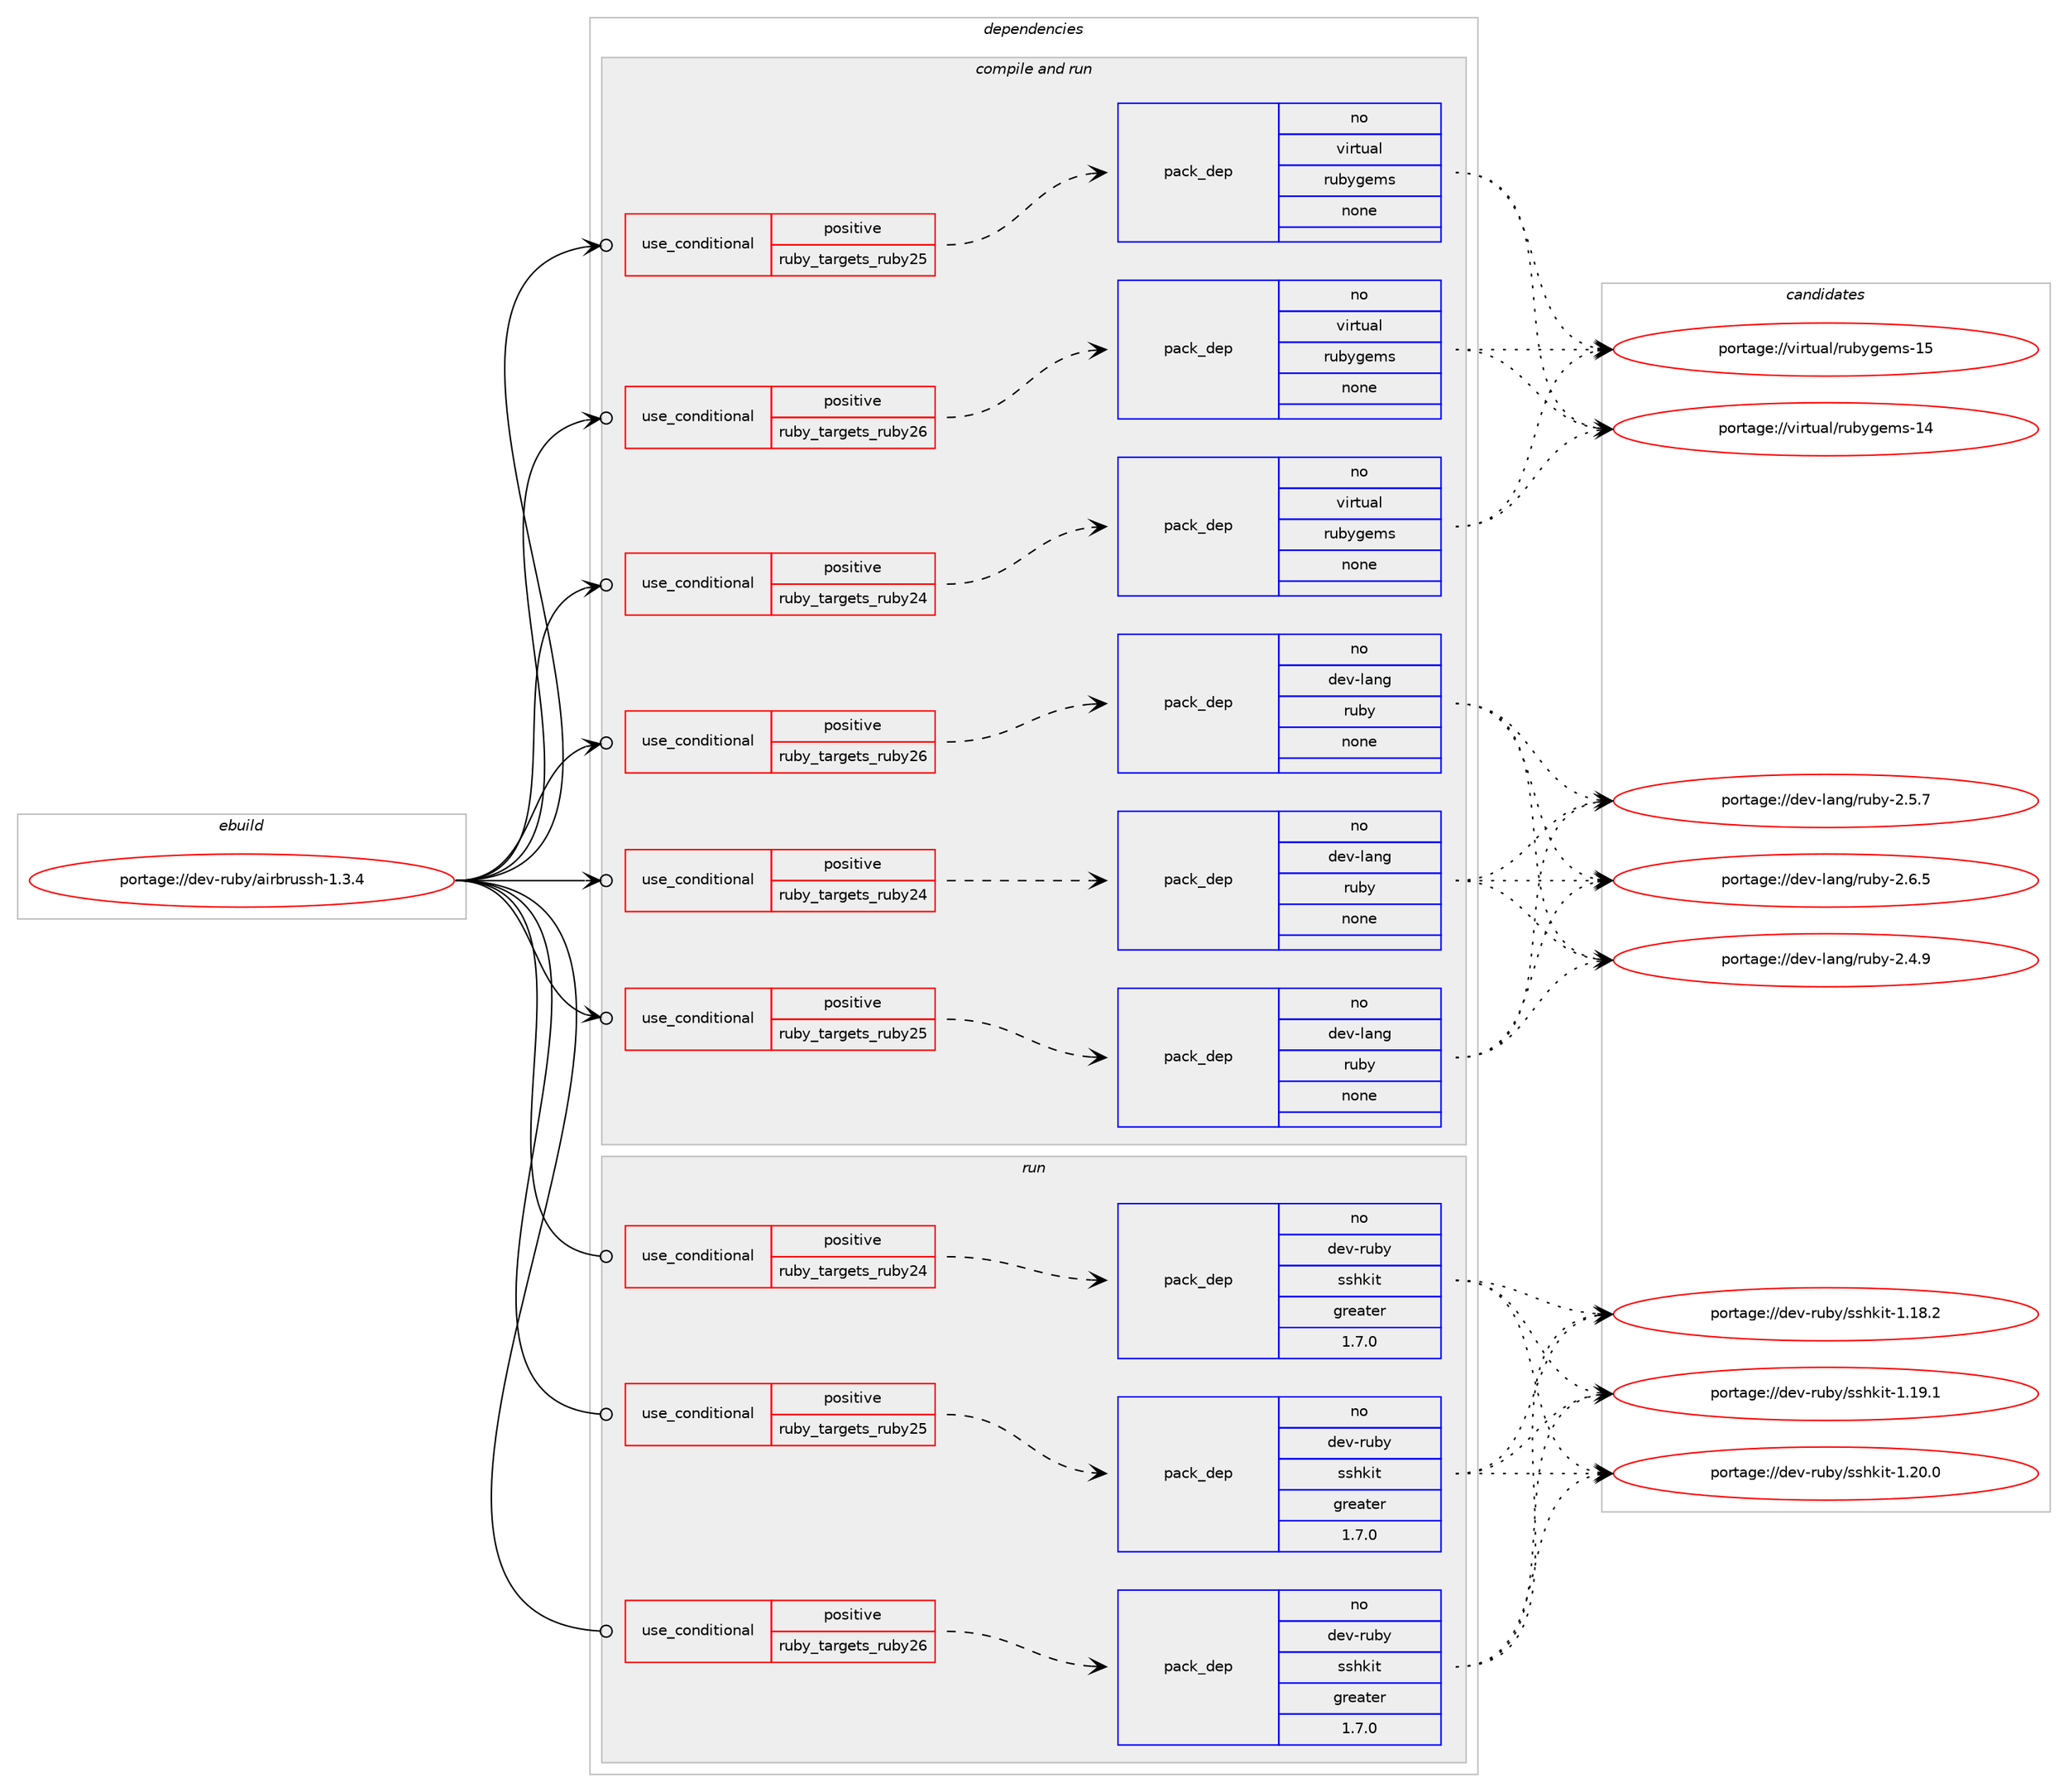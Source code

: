 digraph prolog {

# *************
# Graph options
# *************

newrank=true;
concentrate=true;
compound=true;
graph [rankdir=LR,fontname=Helvetica,fontsize=10,ranksep=1.5];#, ranksep=2.5, nodesep=0.2];
edge  [arrowhead=vee];
node  [fontname=Helvetica,fontsize=10];

# **********
# The ebuild
# **********

subgraph cluster_leftcol {
color=gray;
rank=same;
label=<<i>ebuild</i>>;
id [label="portage://dev-ruby/airbrussh-1.3.4", color=red, width=4, href="../dev-ruby/airbrussh-1.3.4.svg"];
}

# ****************
# The dependencies
# ****************

subgraph cluster_midcol {
color=gray;
label=<<i>dependencies</i>>;
subgraph cluster_compile {
fillcolor="#eeeeee";
style=filled;
label=<<i>compile</i>>;
}
subgraph cluster_compileandrun {
fillcolor="#eeeeee";
style=filled;
label=<<i>compile and run</i>>;
subgraph cond46946 {
dependency211042 [label=<<TABLE BORDER="0" CELLBORDER="1" CELLSPACING="0" CELLPADDING="4"><TR><TD ROWSPAN="3" CELLPADDING="10">use_conditional</TD></TR><TR><TD>positive</TD></TR><TR><TD>ruby_targets_ruby24</TD></TR></TABLE>>, shape=none, color=red];
subgraph pack160639 {
dependency211043 [label=<<TABLE BORDER="0" CELLBORDER="1" CELLSPACING="0" CELLPADDING="4" WIDTH="220"><TR><TD ROWSPAN="6" CELLPADDING="30">pack_dep</TD></TR><TR><TD WIDTH="110">no</TD></TR><TR><TD>dev-lang</TD></TR><TR><TD>ruby</TD></TR><TR><TD>none</TD></TR><TR><TD></TD></TR></TABLE>>, shape=none, color=blue];
}
dependency211042:e -> dependency211043:w [weight=20,style="dashed",arrowhead="vee"];
}
id:e -> dependency211042:w [weight=20,style="solid",arrowhead="odotvee"];
subgraph cond46947 {
dependency211044 [label=<<TABLE BORDER="0" CELLBORDER="1" CELLSPACING="0" CELLPADDING="4"><TR><TD ROWSPAN="3" CELLPADDING="10">use_conditional</TD></TR><TR><TD>positive</TD></TR><TR><TD>ruby_targets_ruby24</TD></TR></TABLE>>, shape=none, color=red];
subgraph pack160640 {
dependency211045 [label=<<TABLE BORDER="0" CELLBORDER="1" CELLSPACING="0" CELLPADDING="4" WIDTH="220"><TR><TD ROWSPAN="6" CELLPADDING="30">pack_dep</TD></TR><TR><TD WIDTH="110">no</TD></TR><TR><TD>virtual</TD></TR><TR><TD>rubygems</TD></TR><TR><TD>none</TD></TR><TR><TD></TD></TR></TABLE>>, shape=none, color=blue];
}
dependency211044:e -> dependency211045:w [weight=20,style="dashed",arrowhead="vee"];
}
id:e -> dependency211044:w [weight=20,style="solid",arrowhead="odotvee"];
subgraph cond46948 {
dependency211046 [label=<<TABLE BORDER="0" CELLBORDER="1" CELLSPACING="0" CELLPADDING="4"><TR><TD ROWSPAN="3" CELLPADDING="10">use_conditional</TD></TR><TR><TD>positive</TD></TR><TR><TD>ruby_targets_ruby25</TD></TR></TABLE>>, shape=none, color=red];
subgraph pack160641 {
dependency211047 [label=<<TABLE BORDER="0" CELLBORDER="1" CELLSPACING="0" CELLPADDING="4" WIDTH="220"><TR><TD ROWSPAN="6" CELLPADDING="30">pack_dep</TD></TR><TR><TD WIDTH="110">no</TD></TR><TR><TD>dev-lang</TD></TR><TR><TD>ruby</TD></TR><TR><TD>none</TD></TR><TR><TD></TD></TR></TABLE>>, shape=none, color=blue];
}
dependency211046:e -> dependency211047:w [weight=20,style="dashed",arrowhead="vee"];
}
id:e -> dependency211046:w [weight=20,style="solid",arrowhead="odotvee"];
subgraph cond46949 {
dependency211048 [label=<<TABLE BORDER="0" CELLBORDER="1" CELLSPACING="0" CELLPADDING="4"><TR><TD ROWSPAN="3" CELLPADDING="10">use_conditional</TD></TR><TR><TD>positive</TD></TR><TR><TD>ruby_targets_ruby25</TD></TR></TABLE>>, shape=none, color=red];
subgraph pack160642 {
dependency211049 [label=<<TABLE BORDER="0" CELLBORDER="1" CELLSPACING="0" CELLPADDING="4" WIDTH="220"><TR><TD ROWSPAN="6" CELLPADDING="30">pack_dep</TD></TR><TR><TD WIDTH="110">no</TD></TR><TR><TD>virtual</TD></TR><TR><TD>rubygems</TD></TR><TR><TD>none</TD></TR><TR><TD></TD></TR></TABLE>>, shape=none, color=blue];
}
dependency211048:e -> dependency211049:w [weight=20,style="dashed",arrowhead="vee"];
}
id:e -> dependency211048:w [weight=20,style="solid",arrowhead="odotvee"];
subgraph cond46950 {
dependency211050 [label=<<TABLE BORDER="0" CELLBORDER="1" CELLSPACING="0" CELLPADDING="4"><TR><TD ROWSPAN="3" CELLPADDING="10">use_conditional</TD></TR><TR><TD>positive</TD></TR><TR><TD>ruby_targets_ruby26</TD></TR></TABLE>>, shape=none, color=red];
subgraph pack160643 {
dependency211051 [label=<<TABLE BORDER="0" CELLBORDER="1" CELLSPACING="0" CELLPADDING="4" WIDTH="220"><TR><TD ROWSPAN="6" CELLPADDING="30">pack_dep</TD></TR><TR><TD WIDTH="110">no</TD></TR><TR><TD>dev-lang</TD></TR><TR><TD>ruby</TD></TR><TR><TD>none</TD></TR><TR><TD></TD></TR></TABLE>>, shape=none, color=blue];
}
dependency211050:e -> dependency211051:w [weight=20,style="dashed",arrowhead="vee"];
}
id:e -> dependency211050:w [weight=20,style="solid",arrowhead="odotvee"];
subgraph cond46951 {
dependency211052 [label=<<TABLE BORDER="0" CELLBORDER="1" CELLSPACING="0" CELLPADDING="4"><TR><TD ROWSPAN="3" CELLPADDING="10">use_conditional</TD></TR><TR><TD>positive</TD></TR><TR><TD>ruby_targets_ruby26</TD></TR></TABLE>>, shape=none, color=red];
subgraph pack160644 {
dependency211053 [label=<<TABLE BORDER="0" CELLBORDER="1" CELLSPACING="0" CELLPADDING="4" WIDTH="220"><TR><TD ROWSPAN="6" CELLPADDING="30">pack_dep</TD></TR><TR><TD WIDTH="110">no</TD></TR><TR><TD>virtual</TD></TR><TR><TD>rubygems</TD></TR><TR><TD>none</TD></TR><TR><TD></TD></TR></TABLE>>, shape=none, color=blue];
}
dependency211052:e -> dependency211053:w [weight=20,style="dashed",arrowhead="vee"];
}
id:e -> dependency211052:w [weight=20,style="solid",arrowhead="odotvee"];
}
subgraph cluster_run {
fillcolor="#eeeeee";
style=filled;
label=<<i>run</i>>;
subgraph cond46952 {
dependency211054 [label=<<TABLE BORDER="0" CELLBORDER="1" CELLSPACING="0" CELLPADDING="4"><TR><TD ROWSPAN="3" CELLPADDING="10">use_conditional</TD></TR><TR><TD>positive</TD></TR><TR><TD>ruby_targets_ruby24</TD></TR></TABLE>>, shape=none, color=red];
subgraph pack160645 {
dependency211055 [label=<<TABLE BORDER="0" CELLBORDER="1" CELLSPACING="0" CELLPADDING="4" WIDTH="220"><TR><TD ROWSPAN="6" CELLPADDING="30">pack_dep</TD></TR><TR><TD WIDTH="110">no</TD></TR><TR><TD>dev-ruby</TD></TR><TR><TD>sshkit</TD></TR><TR><TD>greater</TD></TR><TR><TD>1.7.0</TD></TR></TABLE>>, shape=none, color=blue];
}
dependency211054:e -> dependency211055:w [weight=20,style="dashed",arrowhead="vee"];
}
id:e -> dependency211054:w [weight=20,style="solid",arrowhead="odot"];
subgraph cond46953 {
dependency211056 [label=<<TABLE BORDER="0" CELLBORDER="1" CELLSPACING="0" CELLPADDING="4"><TR><TD ROWSPAN="3" CELLPADDING="10">use_conditional</TD></TR><TR><TD>positive</TD></TR><TR><TD>ruby_targets_ruby25</TD></TR></TABLE>>, shape=none, color=red];
subgraph pack160646 {
dependency211057 [label=<<TABLE BORDER="0" CELLBORDER="1" CELLSPACING="0" CELLPADDING="4" WIDTH="220"><TR><TD ROWSPAN="6" CELLPADDING="30">pack_dep</TD></TR><TR><TD WIDTH="110">no</TD></TR><TR><TD>dev-ruby</TD></TR><TR><TD>sshkit</TD></TR><TR><TD>greater</TD></TR><TR><TD>1.7.0</TD></TR></TABLE>>, shape=none, color=blue];
}
dependency211056:e -> dependency211057:w [weight=20,style="dashed",arrowhead="vee"];
}
id:e -> dependency211056:w [weight=20,style="solid",arrowhead="odot"];
subgraph cond46954 {
dependency211058 [label=<<TABLE BORDER="0" CELLBORDER="1" CELLSPACING="0" CELLPADDING="4"><TR><TD ROWSPAN="3" CELLPADDING="10">use_conditional</TD></TR><TR><TD>positive</TD></TR><TR><TD>ruby_targets_ruby26</TD></TR></TABLE>>, shape=none, color=red];
subgraph pack160647 {
dependency211059 [label=<<TABLE BORDER="0" CELLBORDER="1" CELLSPACING="0" CELLPADDING="4" WIDTH="220"><TR><TD ROWSPAN="6" CELLPADDING="30">pack_dep</TD></TR><TR><TD WIDTH="110">no</TD></TR><TR><TD>dev-ruby</TD></TR><TR><TD>sshkit</TD></TR><TR><TD>greater</TD></TR><TR><TD>1.7.0</TD></TR></TABLE>>, shape=none, color=blue];
}
dependency211058:e -> dependency211059:w [weight=20,style="dashed",arrowhead="vee"];
}
id:e -> dependency211058:w [weight=20,style="solid",arrowhead="odot"];
}
}

# **************
# The candidates
# **************

subgraph cluster_choices {
rank=same;
color=gray;
label=<<i>candidates</i>>;

subgraph choice160639 {
color=black;
nodesep=1;
choiceportage10010111845108971101034711411798121455046524657 [label="portage://dev-lang/ruby-2.4.9", color=red, width=4,href="../dev-lang/ruby-2.4.9.svg"];
choiceportage10010111845108971101034711411798121455046534655 [label="portage://dev-lang/ruby-2.5.7", color=red, width=4,href="../dev-lang/ruby-2.5.7.svg"];
choiceportage10010111845108971101034711411798121455046544653 [label="portage://dev-lang/ruby-2.6.5", color=red, width=4,href="../dev-lang/ruby-2.6.5.svg"];
dependency211043:e -> choiceportage10010111845108971101034711411798121455046524657:w [style=dotted,weight="100"];
dependency211043:e -> choiceportage10010111845108971101034711411798121455046534655:w [style=dotted,weight="100"];
dependency211043:e -> choiceportage10010111845108971101034711411798121455046544653:w [style=dotted,weight="100"];
}
subgraph choice160640 {
color=black;
nodesep=1;
choiceportage118105114116117971084711411798121103101109115454952 [label="portage://virtual/rubygems-14", color=red, width=4,href="../virtual/rubygems-14.svg"];
choiceportage118105114116117971084711411798121103101109115454953 [label="portage://virtual/rubygems-15", color=red, width=4,href="../virtual/rubygems-15.svg"];
dependency211045:e -> choiceportage118105114116117971084711411798121103101109115454952:w [style=dotted,weight="100"];
dependency211045:e -> choiceportage118105114116117971084711411798121103101109115454953:w [style=dotted,weight="100"];
}
subgraph choice160641 {
color=black;
nodesep=1;
choiceportage10010111845108971101034711411798121455046524657 [label="portage://dev-lang/ruby-2.4.9", color=red, width=4,href="../dev-lang/ruby-2.4.9.svg"];
choiceportage10010111845108971101034711411798121455046534655 [label="portage://dev-lang/ruby-2.5.7", color=red, width=4,href="../dev-lang/ruby-2.5.7.svg"];
choiceportage10010111845108971101034711411798121455046544653 [label="portage://dev-lang/ruby-2.6.5", color=red, width=4,href="../dev-lang/ruby-2.6.5.svg"];
dependency211047:e -> choiceportage10010111845108971101034711411798121455046524657:w [style=dotted,weight="100"];
dependency211047:e -> choiceportage10010111845108971101034711411798121455046534655:w [style=dotted,weight="100"];
dependency211047:e -> choiceportage10010111845108971101034711411798121455046544653:w [style=dotted,weight="100"];
}
subgraph choice160642 {
color=black;
nodesep=1;
choiceportage118105114116117971084711411798121103101109115454952 [label="portage://virtual/rubygems-14", color=red, width=4,href="../virtual/rubygems-14.svg"];
choiceportage118105114116117971084711411798121103101109115454953 [label="portage://virtual/rubygems-15", color=red, width=4,href="../virtual/rubygems-15.svg"];
dependency211049:e -> choiceportage118105114116117971084711411798121103101109115454952:w [style=dotted,weight="100"];
dependency211049:e -> choiceportage118105114116117971084711411798121103101109115454953:w [style=dotted,weight="100"];
}
subgraph choice160643 {
color=black;
nodesep=1;
choiceportage10010111845108971101034711411798121455046524657 [label="portage://dev-lang/ruby-2.4.9", color=red, width=4,href="../dev-lang/ruby-2.4.9.svg"];
choiceportage10010111845108971101034711411798121455046534655 [label="portage://dev-lang/ruby-2.5.7", color=red, width=4,href="../dev-lang/ruby-2.5.7.svg"];
choiceportage10010111845108971101034711411798121455046544653 [label="portage://dev-lang/ruby-2.6.5", color=red, width=4,href="../dev-lang/ruby-2.6.5.svg"];
dependency211051:e -> choiceportage10010111845108971101034711411798121455046524657:w [style=dotted,weight="100"];
dependency211051:e -> choiceportage10010111845108971101034711411798121455046534655:w [style=dotted,weight="100"];
dependency211051:e -> choiceportage10010111845108971101034711411798121455046544653:w [style=dotted,weight="100"];
}
subgraph choice160644 {
color=black;
nodesep=1;
choiceportage118105114116117971084711411798121103101109115454952 [label="portage://virtual/rubygems-14", color=red, width=4,href="../virtual/rubygems-14.svg"];
choiceportage118105114116117971084711411798121103101109115454953 [label="portage://virtual/rubygems-15", color=red, width=4,href="../virtual/rubygems-15.svg"];
dependency211053:e -> choiceportage118105114116117971084711411798121103101109115454952:w [style=dotted,weight="100"];
dependency211053:e -> choiceportage118105114116117971084711411798121103101109115454953:w [style=dotted,weight="100"];
}
subgraph choice160645 {
color=black;
nodesep=1;
choiceportage10010111845114117981214711511510410710511645494649564650 [label="portage://dev-ruby/sshkit-1.18.2", color=red, width=4,href="../dev-ruby/sshkit-1.18.2.svg"];
choiceportage10010111845114117981214711511510410710511645494649574649 [label="portage://dev-ruby/sshkit-1.19.1", color=red, width=4,href="../dev-ruby/sshkit-1.19.1.svg"];
choiceportage10010111845114117981214711511510410710511645494650484648 [label="portage://dev-ruby/sshkit-1.20.0", color=red, width=4,href="../dev-ruby/sshkit-1.20.0.svg"];
dependency211055:e -> choiceportage10010111845114117981214711511510410710511645494649564650:w [style=dotted,weight="100"];
dependency211055:e -> choiceportage10010111845114117981214711511510410710511645494649574649:w [style=dotted,weight="100"];
dependency211055:e -> choiceportage10010111845114117981214711511510410710511645494650484648:w [style=dotted,weight="100"];
}
subgraph choice160646 {
color=black;
nodesep=1;
choiceportage10010111845114117981214711511510410710511645494649564650 [label="portage://dev-ruby/sshkit-1.18.2", color=red, width=4,href="../dev-ruby/sshkit-1.18.2.svg"];
choiceportage10010111845114117981214711511510410710511645494649574649 [label="portage://dev-ruby/sshkit-1.19.1", color=red, width=4,href="../dev-ruby/sshkit-1.19.1.svg"];
choiceportage10010111845114117981214711511510410710511645494650484648 [label="portage://dev-ruby/sshkit-1.20.0", color=red, width=4,href="../dev-ruby/sshkit-1.20.0.svg"];
dependency211057:e -> choiceportage10010111845114117981214711511510410710511645494649564650:w [style=dotted,weight="100"];
dependency211057:e -> choiceportage10010111845114117981214711511510410710511645494649574649:w [style=dotted,weight="100"];
dependency211057:e -> choiceportage10010111845114117981214711511510410710511645494650484648:w [style=dotted,weight="100"];
}
subgraph choice160647 {
color=black;
nodesep=1;
choiceportage10010111845114117981214711511510410710511645494649564650 [label="portage://dev-ruby/sshkit-1.18.2", color=red, width=4,href="../dev-ruby/sshkit-1.18.2.svg"];
choiceportage10010111845114117981214711511510410710511645494649574649 [label="portage://dev-ruby/sshkit-1.19.1", color=red, width=4,href="../dev-ruby/sshkit-1.19.1.svg"];
choiceportage10010111845114117981214711511510410710511645494650484648 [label="portage://dev-ruby/sshkit-1.20.0", color=red, width=4,href="../dev-ruby/sshkit-1.20.0.svg"];
dependency211059:e -> choiceportage10010111845114117981214711511510410710511645494649564650:w [style=dotted,weight="100"];
dependency211059:e -> choiceportage10010111845114117981214711511510410710511645494649574649:w [style=dotted,weight="100"];
dependency211059:e -> choiceportage10010111845114117981214711511510410710511645494650484648:w [style=dotted,weight="100"];
}
}

}
